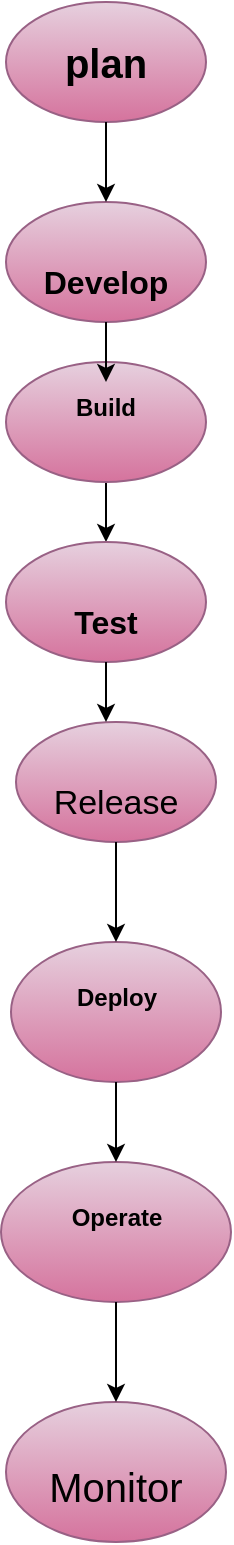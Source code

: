 <mxfile version="28.0.7">
  <diagram name="Page-1" id="d0DBo-6nG8UNgQTe0Lm4">
    <mxGraphModel dx="1418" dy="862" grid="1" gridSize="10" guides="1" tooltips="1" connect="1" arrows="1" fold="1" page="1" pageScale="1" pageWidth="850" pageHeight="1100" math="0" shadow="0">
      <root>
        <mxCell id="0" />
        <mxCell id="1" parent="0" />
        <mxCell id="fnswAU-ZexM2Hc-Xy1jP-1" value="&lt;font style=&quot;font-size: 20px;&quot;&gt;plan&lt;/font&gt;" style="ellipse;whiteSpace=wrap;html=1;fillColor=#e6d0de;gradientColor=#d5739d;strokeColor=#996185;fontStyle=1" vertex="1" parent="1">
          <mxGeometry x="280" y="30" width="100" height="60" as="geometry" />
        </mxCell>
        <mxCell id="fnswAU-ZexM2Hc-Xy1jP-2" value="&lt;font style=&quot;font-size: 16px;&quot;&gt;&lt;br&gt;Develop&lt;br&gt;&lt;/font&gt;" style="ellipse;whiteSpace=wrap;html=1;fillColor=#e6d0de;gradientColor=#d5739d;strokeColor=#996185;fontStyle=1" vertex="1" parent="1">
          <mxGeometry x="280" y="130" width="100" height="60" as="geometry" />
        </mxCell>
        <mxCell id="fnswAU-ZexM2Hc-Xy1jP-10" value="" style="edgeStyle=orthogonalEdgeStyle;rounded=0;orthogonalLoop=1;jettySize=auto;html=1;" edge="1" parent="1" source="fnswAU-ZexM2Hc-Xy1jP-3" target="fnswAU-ZexM2Hc-Xy1jP-4">
          <mxGeometry relative="1" as="geometry" />
        </mxCell>
        <mxCell id="fnswAU-ZexM2Hc-Xy1jP-3" value="&#xa;Build&#xa;&#xa;" style="ellipse;whiteSpace=wrap;html=1;fillColor=#e6d0de;gradientColor=#d5739d;strokeColor=#996185;fontStyle=1" vertex="1" parent="1">
          <mxGeometry x="280" y="210" width="100" height="60" as="geometry" />
        </mxCell>
        <mxCell id="fnswAU-ZexM2Hc-Xy1jP-4" value="&lt;font style=&quot;font-size: 16px;&quot;&gt;&lt;br&gt;Test &lt;br&gt;&lt;/font&gt;" style="ellipse;whiteSpace=wrap;html=1;fillColor=#e6d0de;gradientColor=#d5739d;strokeColor=#996185;fontStyle=1" vertex="1" parent="1">
          <mxGeometry x="280" y="300" width="100" height="60" as="geometry" />
        </mxCell>
        <mxCell id="fnswAU-ZexM2Hc-Xy1jP-5" value="&lt;font style=&quot;font-size: 17px;&quot;&gt;&lt;br&gt;Release&lt;br&gt;&lt;/font&gt;" style="ellipse;whiteSpace=wrap;html=1;fillColor=#e6d0de;gradientColor=#d5739d;strokeColor=#996185;fontStyle=0" vertex="1" parent="1">
          <mxGeometry x="285" y="390" width="100" height="60" as="geometry" />
        </mxCell>
        <mxCell id="fnswAU-ZexM2Hc-Xy1jP-6" value="&#xa;Deploy&#xa;&#xa;" style="ellipse;whiteSpace=wrap;html=1;fillColor=#e6d0de;gradientColor=#d5739d;strokeColor=#996185;fontStyle=1" vertex="1" parent="1">
          <mxGeometry x="282.5" y="500" width="105" height="70" as="geometry" />
        </mxCell>
        <mxCell id="fnswAU-ZexM2Hc-Xy1jP-7" value="&lt;br&gt;&lt;font style=&quot;font-size: 20px;&quot;&gt;Monitor&lt;br&gt;&lt;/font&gt;" style="ellipse;whiteSpace=wrap;html=1;fillColor=#e6d0de;gradientColor=#d5739d;strokeColor=#996185;fontStyle=0" vertex="1" parent="1">
          <mxGeometry x="280" y="730" width="110" height="70" as="geometry" />
        </mxCell>
        <mxCell id="fnswAU-ZexM2Hc-Xy1jP-8" value="&#xa;Operate &#xa;&#xa;" style="ellipse;whiteSpace=wrap;html=1;fillColor=#e6d0de;gradientColor=#d5739d;strokeColor=#996185;fontStyle=1" vertex="1" parent="1">
          <mxGeometry x="277.5" y="610" width="115" height="70" as="geometry" />
        </mxCell>
        <mxCell id="fnswAU-ZexM2Hc-Xy1jP-12" value="" style="endArrow=classic;html=1;rounded=0;entryX=0.5;entryY=0;entryDx=0;entryDy=0;exitX=0.5;exitY=1;exitDx=0;exitDy=0;" edge="1" parent="1" source="fnswAU-ZexM2Hc-Xy1jP-1" target="fnswAU-ZexM2Hc-Xy1jP-2">
          <mxGeometry width="50" height="50" relative="1" as="geometry">
            <mxPoint x="280" y="140" as="sourcePoint" />
            <mxPoint x="330" y="90" as="targetPoint" />
          </mxGeometry>
        </mxCell>
        <mxCell id="fnswAU-ZexM2Hc-Xy1jP-13" value="" style="endArrow=classic;html=1;rounded=0;exitX=0.5;exitY=1;exitDx=0;exitDy=0;" edge="1" parent="1" source="fnswAU-ZexM2Hc-Xy1jP-4">
          <mxGeometry width="50" height="50" relative="1" as="geometry">
            <mxPoint x="300" y="400" as="sourcePoint" />
            <mxPoint x="330" y="390" as="targetPoint" />
          </mxGeometry>
        </mxCell>
        <mxCell id="fnswAU-ZexM2Hc-Xy1jP-18" value="" style="endArrow=classic;html=1;rounded=0;entryX=0.5;entryY=0;entryDx=0;entryDy=0;exitX=0.5;exitY=1;exitDx=0;exitDy=0;" edge="1" parent="1" source="fnswAU-ZexM2Hc-Xy1jP-6" target="fnswAU-ZexM2Hc-Xy1jP-8">
          <mxGeometry width="50" height="50" relative="1" as="geometry">
            <mxPoint x="300" y="340" as="sourcePoint" />
            <mxPoint x="350" y="290" as="targetPoint" />
          </mxGeometry>
        </mxCell>
        <mxCell id="fnswAU-ZexM2Hc-Xy1jP-19" value="" style="endArrow=classic;html=1;rounded=0;entryX=0.5;entryY=0;entryDx=0;entryDy=0;exitX=0.5;exitY=1;exitDx=0;exitDy=0;" edge="1" parent="1" source="fnswAU-ZexM2Hc-Xy1jP-8" target="fnswAU-ZexM2Hc-Xy1jP-7">
          <mxGeometry width="50" height="50" relative="1" as="geometry">
            <mxPoint x="300" y="340" as="sourcePoint" />
            <mxPoint x="350" y="290" as="targetPoint" />
          </mxGeometry>
        </mxCell>
        <mxCell id="fnswAU-ZexM2Hc-Xy1jP-20" value="" style="endArrow=classic;html=1;rounded=0;exitX=0.5;exitY=1;exitDx=0;exitDy=0;" edge="1" parent="1" source="fnswAU-ZexM2Hc-Xy1jP-2">
          <mxGeometry width="50" height="50" relative="1" as="geometry">
            <mxPoint x="300" y="340" as="sourcePoint" />
            <mxPoint x="330" y="220" as="targetPoint" />
          </mxGeometry>
        </mxCell>
        <mxCell id="fnswAU-ZexM2Hc-Xy1jP-23" value="" style="endArrow=classic;html=1;rounded=0;exitX=0.5;exitY=1;exitDx=0;exitDy=0;entryX=0.5;entryY=0;entryDx=0;entryDy=0;" edge="1" parent="1" source="fnswAU-ZexM2Hc-Xy1jP-5" target="fnswAU-ZexM2Hc-Xy1jP-6">
          <mxGeometry width="50" height="50" relative="1" as="geometry">
            <mxPoint x="310" y="350" as="sourcePoint" />
            <mxPoint x="320" y="500" as="targetPoint" />
          </mxGeometry>
        </mxCell>
      </root>
    </mxGraphModel>
  </diagram>
</mxfile>

